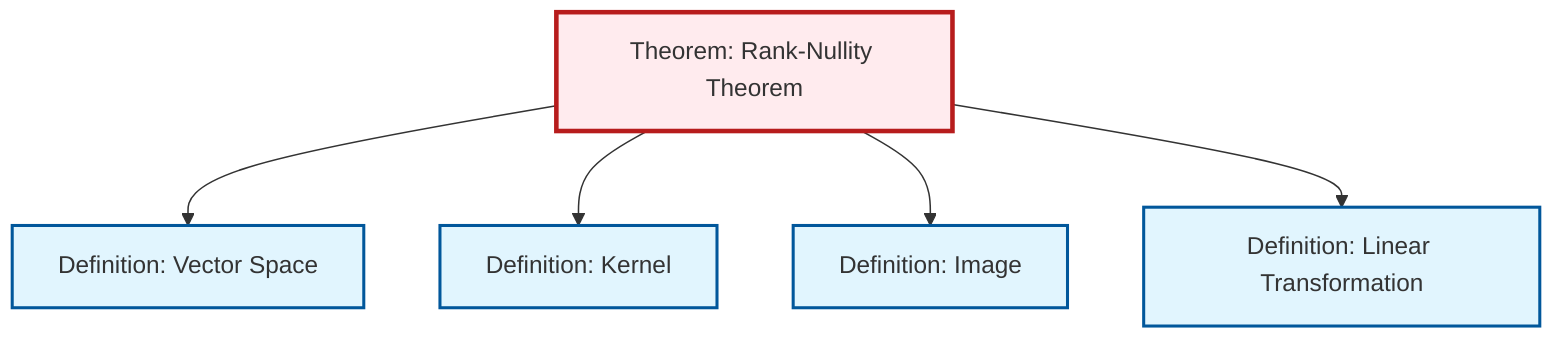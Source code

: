 graph TD
    classDef definition fill:#e1f5fe,stroke:#01579b,stroke-width:2px
    classDef theorem fill:#f3e5f5,stroke:#4a148c,stroke-width:2px
    classDef axiom fill:#fff3e0,stroke:#e65100,stroke-width:2px
    classDef example fill:#e8f5e9,stroke:#1b5e20,stroke-width:2px
    classDef current fill:#ffebee,stroke:#b71c1c,stroke-width:3px
    def-linear-transformation["Definition: Linear Transformation"]:::definition
    def-kernel["Definition: Kernel"]:::definition
    def-vector-space["Definition: Vector Space"]:::definition
    thm-rank-nullity["Theorem: Rank-Nullity Theorem"]:::theorem
    def-image["Definition: Image"]:::definition
    thm-rank-nullity --> def-vector-space
    thm-rank-nullity --> def-kernel
    thm-rank-nullity --> def-image
    thm-rank-nullity --> def-linear-transformation
    class thm-rank-nullity current